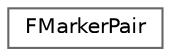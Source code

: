 digraph "Graphical Class Hierarchy"
{
 // INTERACTIVE_SVG=YES
 // LATEX_PDF_SIZE
  bgcolor="transparent";
  edge [fontname=Helvetica,fontsize=10,labelfontname=Helvetica,labelfontsize=10];
  node [fontname=Helvetica,fontsize=10,shape=box,height=0.2,width=0.4];
  rankdir="LR";
  Node0 [id="Node000000",label="FMarkerPair",height=0.2,width=0.4,color="grey40", fillcolor="white", style="filled",URL="$d7/d70/structFMarkerPair.html",tooltip=" "];
}
